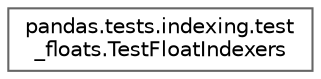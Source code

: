 digraph "Graphical Class Hierarchy"
{
 // LATEX_PDF_SIZE
  bgcolor="transparent";
  edge [fontname=Helvetica,fontsize=10,labelfontname=Helvetica,labelfontsize=10];
  node [fontname=Helvetica,fontsize=10,shape=box,height=0.2,width=0.4];
  rankdir="LR";
  Node0 [id="Node000000",label="pandas.tests.indexing.test\l_floats.TestFloatIndexers",height=0.2,width=0.4,color="grey40", fillcolor="white", style="filled",URL="$d2/d70/classpandas_1_1tests_1_1indexing_1_1test__floats_1_1TestFloatIndexers.html",tooltip=" "];
}

